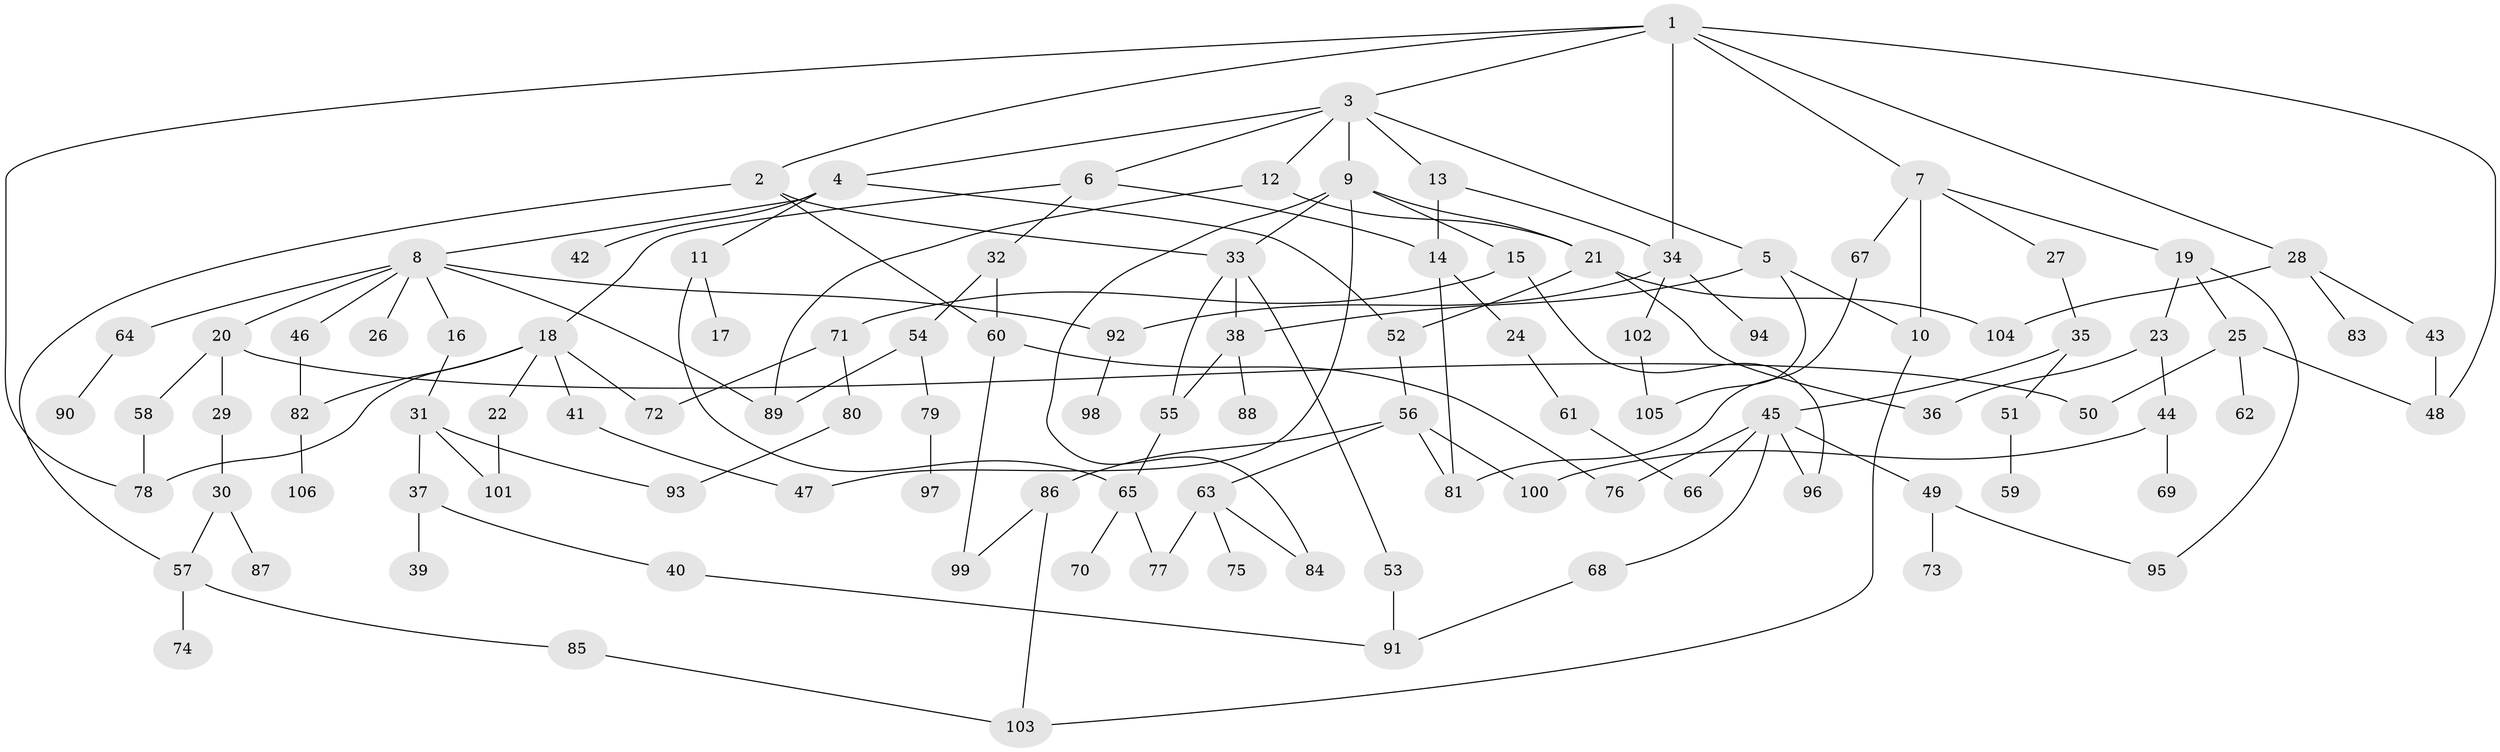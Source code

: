 // coarse degree distribution, {4: 0.07936507936507936, 7: 0.047619047619047616, 1: 0.23809523809523808, 5: 0.1111111111111111, 2: 0.3333333333333333, 3: 0.12698412698412698, 6: 0.015873015873015872, 8: 0.015873015873015872, 9: 0.015873015873015872, 10: 0.015873015873015872}
// Generated by graph-tools (version 1.1) at 2025/45/03/04/25 21:45:03]
// undirected, 106 vertices, 146 edges
graph export_dot {
graph [start="1"]
  node [color=gray90,style=filled];
  1;
  2;
  3;
  4;
  5;
  6;
  7;
  8;
  9;
  10;
  11;
  12;
  13;
  14;
  15;
  16;
  17;
  18;
  19;
  20;
  21;
  22;
  23;
  24;
  25;
  26;
  27;
  28;
  29;
  30;
  31;
  32;
  33;
  34;
  35;
  36;
  37;
  38;
  39;
  40;
  41;
  42;
  43;
  44;
  45;
  46;
  47;
  48;
  49;
  50;
  51;
  52;
  53;
  54;
  55;
  56;
  57;
  58;
  59;
  60;
  61;
  62;
  63;
  64;
  65;
  66;
  67;
  68;
  69;
  70;
  71;
  72;
  73;
  74;
  75;
  76;
  77;
  78;
  79;
  80;
  81;
  82;
  83;
  84;
  85;
  86;
  87;
  88;
  89;
  90;
  91;
  92;
  93;
  94;
  95;
  96;
  97;
  98;
  99;
  100;
  101;
  102;
  103;
  104;
  105;
  106;
  1 -- 2;
  1 -- 3;
  1 -- 7;
  1 -- 28;
  1 -- 34;
  1 -- 48;
  1 -- 78;
  2 -- 60;
  2 -- 57;
  2 -- 33;
  3 -- 4;
  3 -- 5;
  3 -- 6;
  3 -- 9;
  3 -- 12;
  3 -- 13;
  4 -- 8;
  4 -- 11;
  4 -- 42;
  4 -- 52;
  5 -- 38;
  5 -- 105;
  5 -- 10;
  6 -- 14;
  6 -- 18;
  6 -- 32;
  7 -- 10;
  7 -- 19;
  7 -- 27;
  7 -- 67;
  8 -- 16;
  8 -- 20;
  8 -- 26;
  8 -- 46;
  8 -- 64;
  8 -- 92;
  8 -- 89;
  9 -- 15;
  9 -- 21;
  9 -- 33;
  9 -- 47;
  9 -- 84;
  10 -- 103;
  11 -- 17;
  11 -- 65;
  12 -- 21;
  12 -- 89;
  13 -- 14;
  13 -- 34;
  14 -- 24;
  14 -- 81;
  15 -- 71;
  15 -- 96;
  16 -- 31;
  18 -- 22;
  18 -- 41;
  18 -- 72;
  18 -- 82;
  18 -- 78;
  19 -- 23;
  19 -- 25;
  19 -- 95;
  20 -- 29;
  20 -- 50;
  20 -- 58;
  21 -- 52;
  21 -- 36;
  21 -- 104;
  22 -- 101;
  23 -- 36;
  23 -- 44;
  24 -- 61;
  25 -- 62;
  25 -- 50;
  25 -- 48;
  27 -- 35;
  28 -- 43;
  28 -- 83;
  28 -- 104;
  29 -- 30;
  30 -- 57;
  30 -- 87;
  31 -- 37;
  31 -- 101;
  31 -- 93;
  32 -- 54;
  32 -- 60;
  33 -- 53;
  33 -- 55;
  33 -- 38;
  34 -- 94;
  34 -- 102;
  34 -- 92;
  35 -- 45;
  35 -- 51;
  37 -- 39;
  37 -- 40;
  38 -- 88;
  38 -- 55;
  40 -- 91;
  41 -- 47;
  43 -- 48;
  44 -- 69;
  44 -- 100;
  45 -- 49;
  45 -- 68;
  45 -- 66;
  45 -- 96;
  45 -- 76;
  46 -- 82;
  49 -- 73;
  49 -- 95;
  51 -- 59;
  52 -- 56;
  53 -- 91;
  54 -- 79;
  54 -- 89;
  55 -- 65;
  56 -- 63;
  56 -- 81;
  56 -- 86;
  56 -- 100;
  57 -- 74;
  57 -- 85;
  58 -- 78;
  60 -- 76;
  60 -- 99;
  61 -- 66;
  63 -- 75;
  63 -- 84;
  63 -- 77;
  64 -- 90;
  65 -- 70;
  65 -- 77;
  67 -- 81;
  68 -- 91;
  71 -- 80;
  71 -- 72;
  79 -- 97;
  80 -- 93;
  82 -- 106;
  85 -- 103;
  86 -- 103;
  86 -- 99;
  92 -- 98;
  102 -- 105;
}

